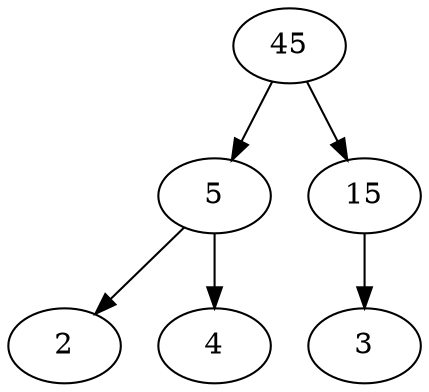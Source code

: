 strict digraph MaxHeap {
  // Node definitions.
  2;
  3;
  4;
  5;
  15;
  45;

  // Edge definitions.
  5 -> 2;
  5 -> 4;
  15 -> 3;
  45 -> 5;
  45 -> 15;
}